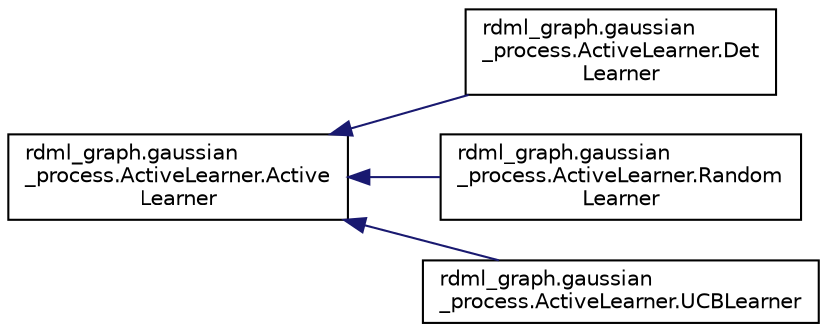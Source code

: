 digraph "Graphical Class Hierarchy"
{
 // LATEX_PDF_SIZE
  edge [fontname="Helvetica",fontsize="10",labelfontname="Helvetica",labelfontsize="10"];
  node [fontname="Helvetica",fontsize="10",shape=record];
  rankdir="LR";
  Node0 [label="rdml_graph.gaussian\l_process.ActiveLearner.Active\lLearner",height=0.2,width=0.4,color="black", fillcolor="white", style="filled",URL="$classrdml__graph_1_1gaussian__process_1_1ActiveLearner_1_1ActiveLearner.html",tooltip="Base Active Learning class."];
  Node0 -> Node1 [dir="back",color="midnightblue",fontsize="10",style="solid",fontname="Helvetica"];
  Node1 [label="rdml_graph.gaussian\l_process.ActiveLearner.Det\lLearner",height=0.2,width=0.4,color="black", fillcolor="white", style="filled",URL="$classrdml__graph_1_1gaussian__process_1_1ActiveLearner_1_1DetLearner.html",tooltip=" "];
  Node0 -> Node2 [dir="back",color="midnightblue",fontsize="10",style="solid",fontname="Helvetica"];
  Node2 [label="rdml_graph.gaussian\l_process.ActiveLearner.Random\lLearner",height=0.2,width=0.4,color="black", fillcolor="white", style="filled",URL="$classrdml__graph_1_1gaussian__process_1_1ActiveLearner_1_1RandomLearner.html",tooltip=" "];
  Node0 -> Node3 [dir="back",color="midnightblue",fontsize="10",style="solid",fontname="Helvetica"];
  Node3 [label="rdml_graph.gaussian\l_process.ActiveLearner.UCBLearner",height=0.2,width=0.4,color="black", fillcolor="white", style="filled",URL="$classrdml__graph_1_1gaussian__process_1_1ActiveLearner_1_1UCBLearner.html",tooltip=" "];
}
